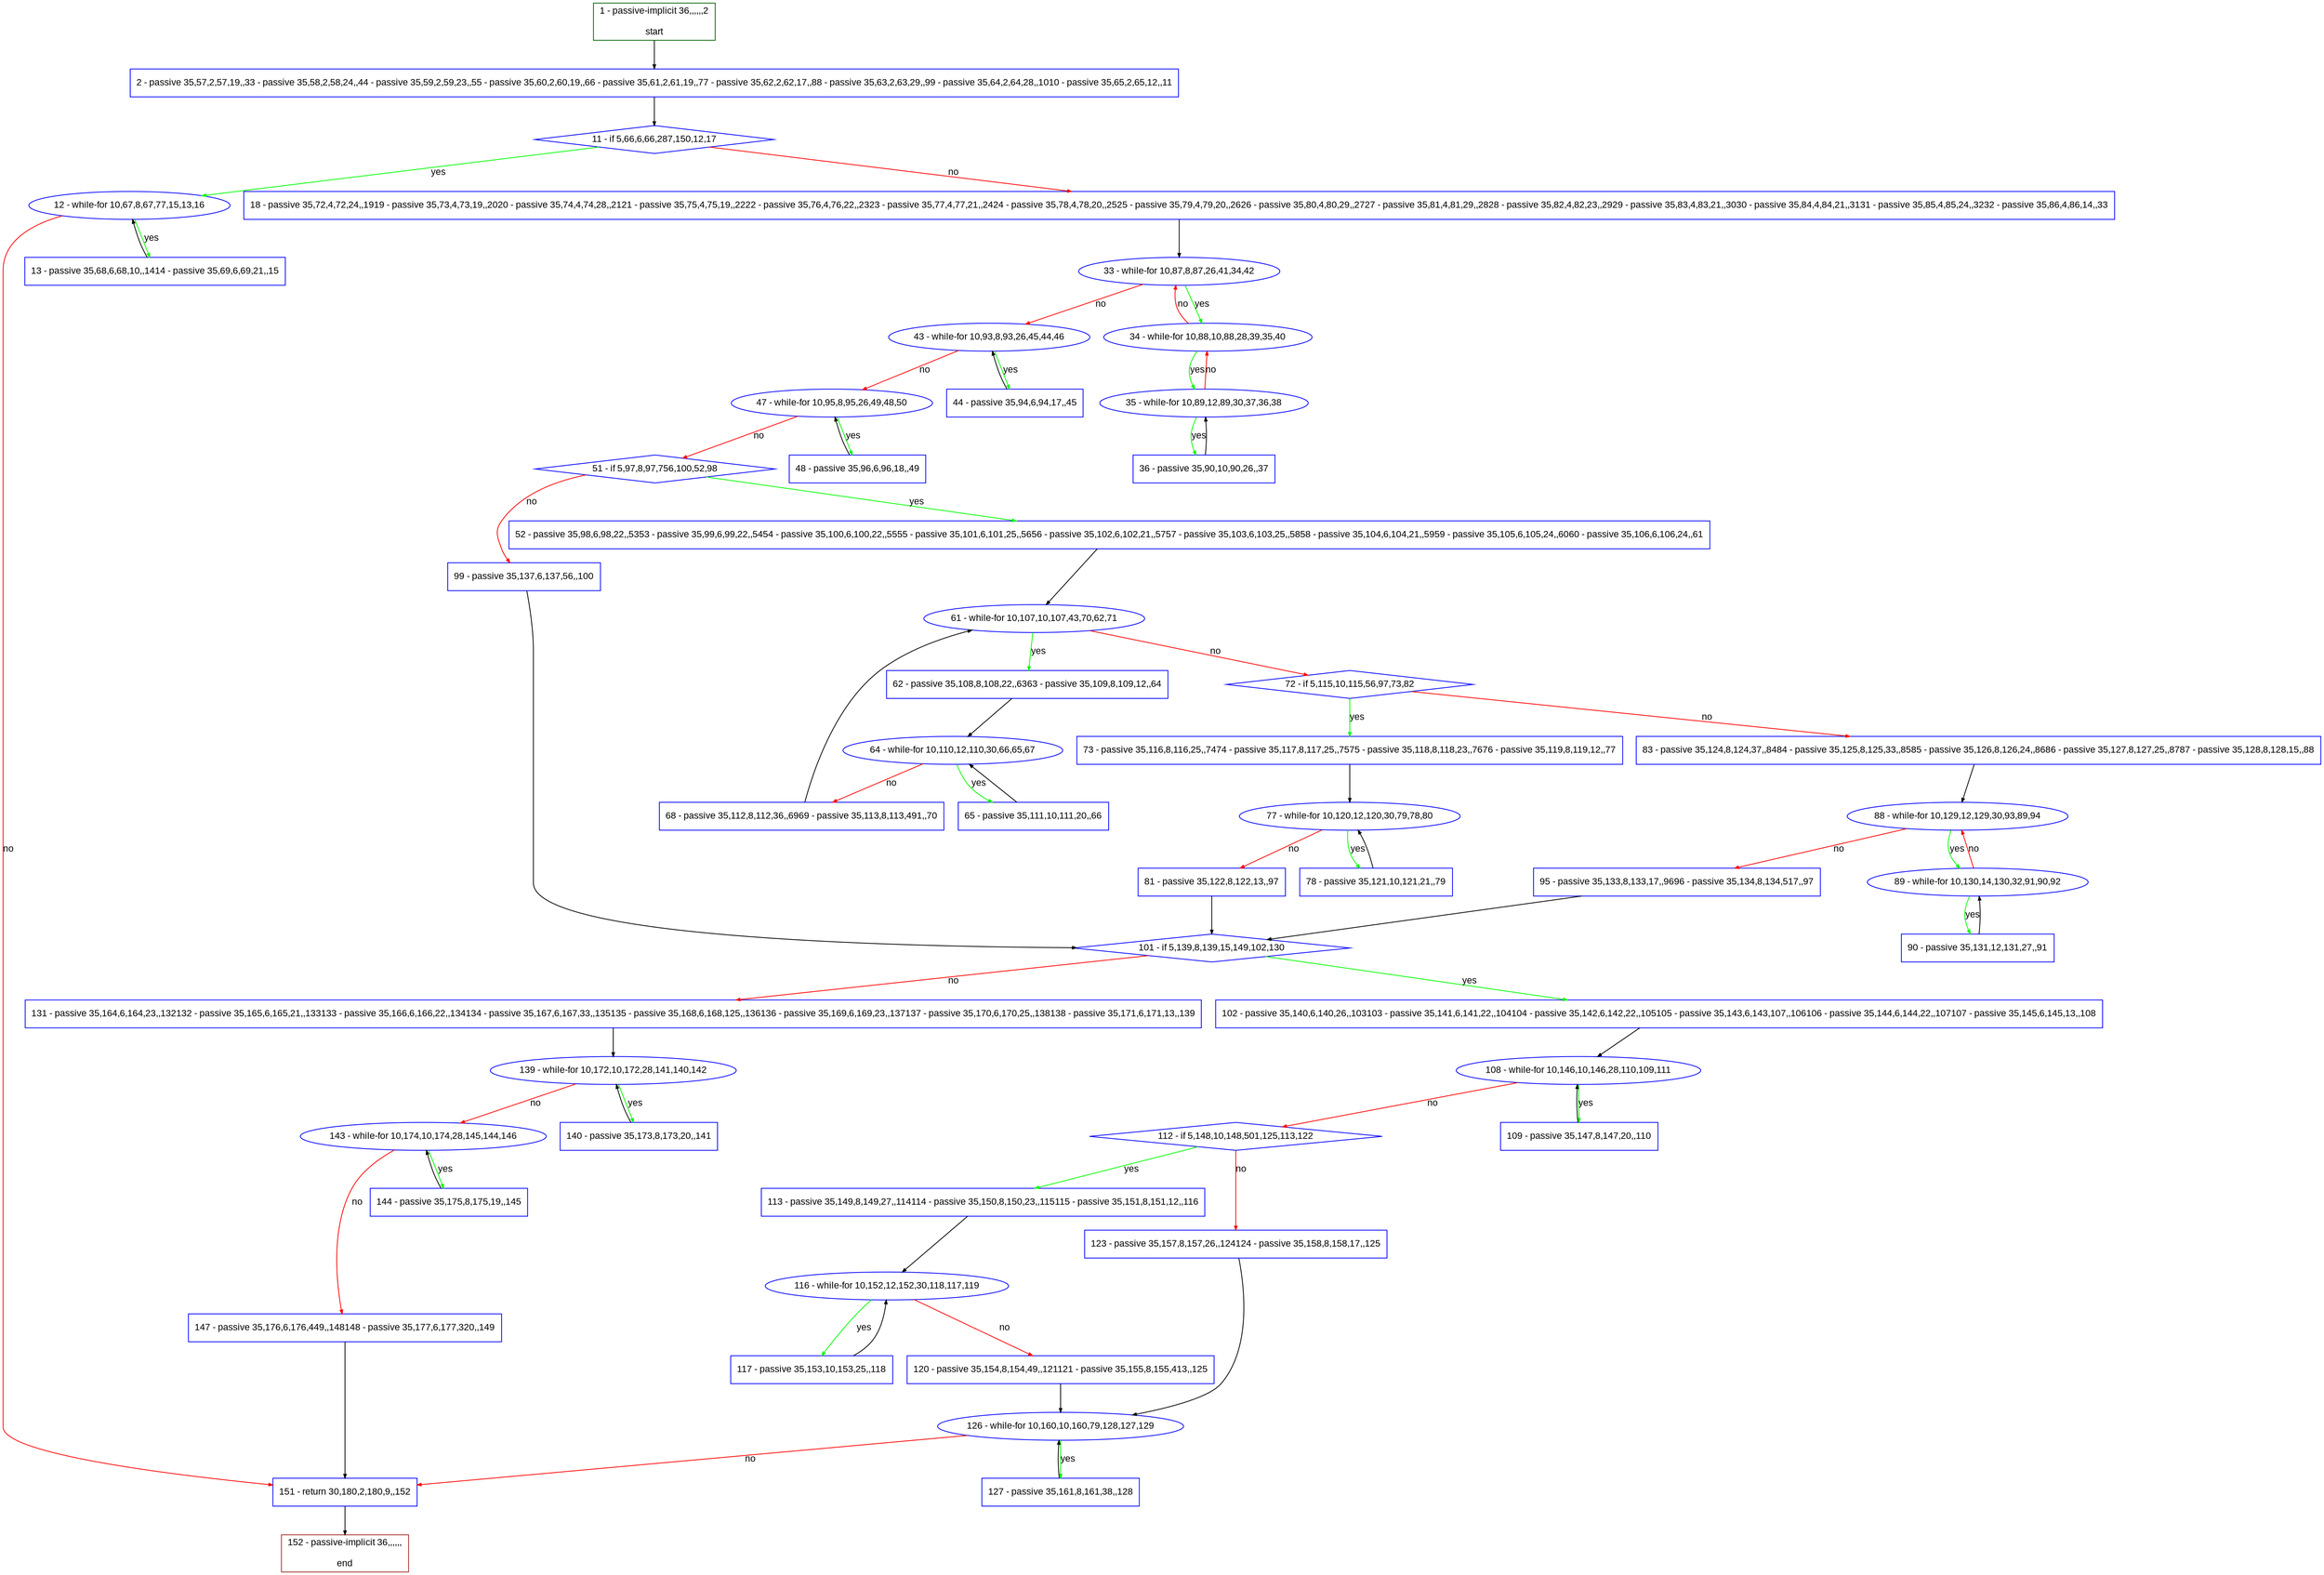 digraph "" {
  graph [pack="true", label="", fontsize="12", packmode="clust", fontname="Arial", fillcolor="#FFFFCC", bgcolor="white", style="rounded,filled", compound="true"];
  node [node_initialized="no", label="", color="grey", fontsize="12", fillcolor="white", fontname="Arial", style="filled", shape="rectangle", compound="true", fixedsize="false"];
  edge [fontcolor="black", arrowhead="normal", arrowtail="none", arrowsize="0.5", ltail="", label="", color="black", fontsize="12", lhead="", fontname="Arial", dir="forward", compound="true"];
  __N1 [label="2 - passive 35,57,2,57,19,,33 - passive 35,58,2,58,24,,44 - passive 35,59,2,59,23,,55 - passive 35,60,2,60,19,,66 - passive 35,61,2,61,19,,77 - passive 35,62,2,62,17,,88 - passive 35,63,2,63,29,,99 - passive 35,64,2,64,28,,1010 - passive 35,65,2,65,12,,11", color="#0000ff", fillcolor="#ffffff", style="filled", shape="box"];
  __N2 [label="1 - passive-implicit 36,,,,,,2\n\nstart", color="#006400", fillcolor="#ffffff", style="filled", shape="box"];
  __N3 [label="11 - if 5,66,6,66,287,150,12,17", color="#0000ff", fillcolor="#ffffff", style="filled", shape="diamond"];
  __N4 [label="12 - while-for 10,67,8,67,77,15,13,16", color="#0000ff", fillcolor="#ffffff", style="filled", shape="oval"];
  __N5 [label="18 - passive 35,72,4,72,24,,1919 - passive 35,73,4,73,19,,2020 - passive 35,74,4,74,28,,2121 - passive 35,75,4,75,19,,2222 - passive 35,76,4,76,22,,2323 - passive 35,77,4,77,21,,2424 - passive 35,78,4,78,20,,2525 - passive 35,79,4,79,20,,2626 - passive 35,80,4,80,29,,2727 - passive 35,81,4,81,29,,2828 - passive 35,82,4,82,23,,2929 - passive 35,83,4,83,21,,3030 - passive 35,84,4,84,21,,3131 - passive 35,85,4,85,24,,3232 - passive 35,86,4,86,14,,33", color="#0000ff", fillcolor="#ffffff", style="filled", shape="box"];
  __N6 [label="13 - passive 35,68,6,68,10,,1414 - passive 35,69,6,69,21,,15", color="#0000ff", fillcolor="#ffffff", style="filled", shape="box"];
  __N7 [label="151 - return 30,180,2,180,9,,152", color="#0000ff", fillcolor="#ffffff", style="filled", shape="box"];
  __N8 [label="33 - while-for 10,87,8,87,26,41,34,42", color="#0000ff", fillcolor="#ffffff", style="filled", shape="oval"];
  __N9 [label="34 - while-for 10,88,10,88,28,39,35,40", color="#0000ff", fillcolor="#ffffff", style="filled", shape="oval"];
  __N10 [label="43 - while-for 10,93,8,93,26,45,44,46", color="#0000ff", fillcolor="#ffffff", style="filled", shape="oval"];
  __N11 [label="35 - while-for 10,89,12,89,30,37,36,38", color="#0000ff", fillcolor="#ffffff", style="filled", shape="oval"];
  __N12 [label="36 - passive 35,90,10,90,26,,37", color="#0000ff", fillcolor="#ffffff", style="filled", shape="box"];
  __N13 [label="44 - passive 35,94,6,94,17,,45", color="#0000ff", fillcolor="#ffffff", style="filled", shape="box"];
  __N14 [label="47 - while-for 10,95,8,95,26,49,48,50", color="#0000ff", fillcolor="#ffffff", style="filled", shape="oval"];
  __N15 [label="48 - passive 35,96,6,96,18,,49", color="#0000ff", fillcolor="#ffffff", style="filled", shape="box"];
  __N16 [label="51 - if 5,97,8,97,756,100,52,98", color="#0000ff", fillcolor="#ffffff", style="filled", shape="diamond"];
  __N17 [label="52 - passive 35,98,6,98,22,,5353 - passive 35,99,6,99,22,,5454 - passive 35,100,6,100,22,,5555 - passive 35,101,6,101,25,,5656 - passive 35,102,6,102,21,,5757 - passive 35,103,6,103,25,,5858 - passive 35,104,6,104,21,,5959 - passive 35,105,6,105,24,,6060 - passive 35,106,6,106,24,,61", color="#0000ff", fillcolor="#ffffff", style="filled", shape="box"];
  __N18 [label="99 - passive 35,137,6,137,56,,100", color="#0000ff", fillcolor="#ffffff", style="filled", shape="box"];
  __N19 [label="61 - while-for 10,107,10,107,43,70,62,71", color="#0000ff", fillcolor="#ffffff", style="filled", shape="oval"];
  __N20 [label="62 - passive 35,108,8,108,22,,6363 - passive 35,109,8,109,12,,64", color="#0000ff", fillcolor="#ffffff", style="filled", shape="box"];
  __N21 [label="72 - if 5,115,10,115,56,97,73,82", color="#0000ff", fillcolor="#ffffff", style="filled", shape="diamond"];
  __N22 [label="64 - while-for 10,110,12,110,30,66,65,67", color="#0000ff", fillcolor="#ffffff", style="filled", shape="oval"];
  __N23 [label="65 - passive 35,111,10,111,20,,66", color="#0000ff", fillcolor="#ffffff", style="filled", shape="box"];
  __N24 [label="68 - passive 35,112,8,112,36,,6969 - passive 35,113,8,113,491,,70", color="#0000ff", fillcolor="#ffffff", style="filled", shape="box"];
  __N25 [label="73 - passive 35,116,8,116,25,,7474 - passive 35,117,8,117,25,,7575 - passive 35,118,8,118,23,,7676 - passive 35,119,8,119,12,,77", color="#0000ff", fillcolor="#ffffff", style="filled", shape="box"];
  __N26 [label="83 - passive 35,124,8,124,37,,8484 - passive 35,125,8,125,33,,8585 - passive 35,126,8,126,24,,8686 - passive 35,127,8,127,25,,8787 - passive 35,128,8,128,15,,88", color="#0000ff", fillcolor="#ffffff", style="filled", shape="box"];
  __N27 [label="77 - while-for 10,120,12,120,30,79,78,80", color="#0000ff", fillcolor="#ffffff", style="filled", shape="oval"];
  __N28 [label="78 - passive 35,121,10,121,21,,79", color="#0000ff", fillcolor="#ffffff", style="filled", shape="box"];
  __N29 [label="81 - passive 35,122,8,122,13,,97", color="#0000ff", fillcolor="#ffffff", style="filled", shape="box"];
  __N30 [label="101 - if 5,139,8,139,15,149,102,130", color="#0000ff", fillcolor="#ffffff", style="filled", shape="diamond"];
  __N31 [label="88 - while-for 10,129,12,129,30,93,89,94", color="#0000ff", fillcolor="#ffffff", style="filled", shape="oval"];
  __N32 [label="89 - while-for 10,130,14,130,32,91,90,92", color="#0000ff", fillcolor="#ffffff", style="filled", shape="oval"];
  __N33 [label="95 - passive 35,133,8,133,17,,9696 - passive 35,134,8,134,517,,97", color="#0000ff", fillcolor="#ffffff", style="filled", shape="box"];
  __N34 [label="90 - passive 35,131,12,131,27,,91", color="#0000ff", fillcolor="#ffffff", style="filled", shape="box"];
  __N35 [label="102 - passive 35,140,6,140,26,,103103 - passive 35,141,6,141,22,,104104 - passive 35,142,6,142,22,,105105 - passive 35,143,6,143,107,,106106 - passive 35,144,6,144,22,,107107 - passive 35,145,6,145,13,,108", color="#0000ff", fillcolor="#ffffff", style="filled", shape="box"];
  __N36 [label="131 - passive 35,164,6,164,23,,132132 - passive 35,165,6,165,21,,133133 - passive 35,166,6,166,22,,134134 - passive 35,167,6,167,33,,135135 - passive 35,168,6,168,125,,136136 - passive 35,169,6,169,23,,137137 - passive 35,170,6,170,25,,138138 - passive 35,171,6,171,13,,139", color="#0000ff", fillcolor="#ffffff", style="filled", shape="box"];
  __N37 [label="108 - while-for 10,146,10,146,28,110,109,111", color="#0000ff", fillcolor="#ffffff", style="filled", shape="oval"];
  __N38 [label="109 - passive 35,147,8,147,20,,110", color="#0000ff", fillcolor="#ffffff", style="filled", shape="box"];
  __N39 [label="112 - if 5,148,10,148,501,125,113,122", color="#0000ff", fillcolor="#ffffff", style="filled", shape="diamond"];
  __N40 [label="113 - passive 35,149,8,149,27,,114114 - passive 35,150,8,150,23,,115115 - passive 35,151,8,151,12,,116", color="#0000ff", fillcolor="#ffffff", style="filled", shape="box"];
  __N41 [label="123 - passive 35,157,8,157,26,,124124 - passive 35,158,8,158,17,,125", color="#0000ff", fillcolor="#ffffff", style="filled", shape="box"];
  __N42 [label="116 - while-for 10,152,12,152,30,118,117,119", color="#0000ff", fillcolor="#ffffff", style="filled", shape="oval"];
  __N43 [label="117 - passive 35,153,10,153,25,,118", color="#0000ff", fillcolor="#ffffff", style="filled", shape="box"];
  __N44 [label="120 - passive 35,154,8,154,49,,121121 - passive 35,155,8,155,413,,125", color="#0000ff", fillcolor="#ffffff", style="filled", shape="box"];
  __N45 [label="126 - while-for 10,160,10,160,79,128,127,129", color="#0000ff", fillcolor="#ffffff", style="filled", shape="oval"];
  __N46 [label="127 - passive 35,161,8,161,38,,128", color="#0000ff", fillcolor="#ffffff", style="filled", shape="box"];
  __N47 [label="139 - while-for 10,172,10,172,28,141,140,142", color="#0000ff", fillcolor="#ffffff", style="filled", shape="oval"];
  __N48 [label="140 - passive 35,173,8,173,20,,141", color="#0000ff", fillcolor="#ffffff", style="filled", shape="box"];
  __N49 [label="143 - while-for 10,174,10,174,28,145,144,146", color="#0000ff", fillcolor="#ffffff", style="filled", shape="oval"];
  __N50 [label="144 - passive 35,175,8,175,19,,145", color="#0000ff", fillcolor="#ffffff", style="filled", shape="box"];
  __N51 [label="147 - passive 35,176,6,176,449,,148148 - passive 35,177,6,177,320,,149", color="#0000ff", fillcolor="#ffffff", style="filled", shape="box"];
  __N52 [label="152 - passive-implicit 36,,,,,,\n\nend", color="#a52a2a", fillcolor="#ffffff", style="filled", shape="box"];
  __N2 -> __N1 [arrowhead="normal", arrowtail="none", color="#000000", label="", dir="forward"];
  __N1 -> __N3 [arrowhead="normal", arrowtail="none", color="#000000", label="", dir="forward"];
  __N3 -> __N4 [arrowhead="normal", arrowtail="none", color="#00ff00", label="yes", dir="forward"];
  __N3 -> __N5 [arrowhead="normal", arrowtail="none", color="#ff0000", label="no", dir="forward"];
  __N4 -> __N6 [arrowhead="normal", arrowtail="none", color="#00ff00", label="yes", dir="forward"];
  __N6 -> __N4 [arrowhead="normal", arrowtail="none", color="#000000", label="", dir="forward"];
  __N4 -> __N7 [arrowhead="normal", arrowtail="none", color="#ff0000", label="no", dir="forward"];
  __N5 -> __N8 [arrowhead="normal", arrowtail="none", color="#000000", label="", dir="forward"];
  __N8 -> __N9 [arrowhead="normal", arrowtail="none", color="#00ff00", label="yes", dir="forward"];
  __N9 -> __N8 [arrowhead="normal", arrowtail="none", color="#ff0000", label="no", dir="forward"];
  __N8 -> __N10 [arrowhead="normal", arrowtail="none", color="#ff0000", label="no", dir="forward"];
  __N9 -> __N11 [arrowhead="normal", arrowtail="none", color="#00ff00", label="yes", dir="forward"];
  __N11 -> __N9 [arrowhead="normal", arrowtail="none", color="#ff0000", label="no", dir="forward"];
  __N11 -> __N12 [arrowhead="normal", arrowtail="none", color="#00ff00", label="yes", dir="forward"];
  __N12 -> __N11 [arrowhead="normal", arrowtail="none", color="#000000", label="", dir="forward"];
  __N10 -> __N13 [arrowhead="normal", arrowtail="none", color="#00ff00", label="yes", dir="forward"];
  __N13 -> __N10 [arrowhead="normal", arrowtail="none", color="#000000", label="", dir="forward"];
  __N10 -> __N14 [arrowhead="normal", arrowtail="none", color="#ff0000", label="no", dir="forward"];
  __N14 -> __N15 [arrowhead="normal", arrowtail="none", color="#00ff00", label="yes", dir="forward"];
  __N15 -> __N14 [arrowhead="normal", arrowtail="none", color="#000000", label="", dir="forward"];
  __N14 -> __N16 [arrowhead="normal", arrowtail="none", color="#ff0000", label="no", dir="forward"];
  __N16 -> __N17 [arrowhead="normal", arrowtail="none", color="#00ff00", label="yes", dir="forward"];
  __N16 -> __N18 [arrowhead="normal", arrowtail="none", color="#ff0000", label="no", dir="forward"];
  __N17 -> __N19 [arrowhead="normal", arrowtail="none", color="#000000", label="", dir="forward"];
  __N19 -> __N20 [arrowhead="normal", arrowtail="none", color="#00ff00", label="yes", dir="forward"];
  __N19 -> __N21 [arrowhead="normal", arrowtail="none", color="#ff0000", label="no", dir="forward"];
  __N20 -> __N22 [arrowhead="normal", arrowtail="none", color="#000000", label="", dir="forward"];
  __N22 -> __N23 [arrowhead="normal", arrowtail="none", color="#00ff00", label="yes", dir="forward"];
  __N23 -> __N22 [arrowhead="normal", arrowtail="none", color="#000000", label="", dir="forward"];
  __N22 -> __N24 [arrowhead="normal", arrowtail="none", color="#ff0000", label="no", dir="forward"];
  __N24 -> __N19 [arrowhead="normal", arrowtail="none", color="#000000", label="", dir="forward"];
  __N21 -> __N25 [arrowhead="normal", arrowtail="none", color="#00ff00", label="yes", dir="forward"];
  __N21 -> __N26 [arrowhead="normal", arrowtail="none", color="#ff0000", label="no", dir="forward"];
  __N25 -> __N27 [arrowhead="normal", arrowtail="none", color="#000000", label="", dir="forward"];
  __N27 -> __N28 [arrowhead="normal", arrowtail="none", color="#00ff00", label="yes", dir="forward"];
  __N28 -> __N27 [arrowhead="normal", arrowtail="none", color="#000000", label="", dir="forward"];
  __N27 -> __N29 [arrowhead="normal", arrowtail="none", color="#ff0000", label="no", dir="forward"];
  __N29 -> __N30 [arrowhead="normal", arrowtail="none", color="#000000", label="", dir="forward"];
  __N26 -> __N31 [arrowhead="normal", arrowtail="none", color="#000000", label="", dir="forward"];
  __N31 -> __N32 [arrowhead="normal", arrowtail="none", color="#00ff00", label="yes", dir="forward"];
  __N32 -> __N31 [arrowhead="normal", arrowtail="none", color="#ff0000", label="no", dir="forward"];
  __N31 -> __N33 [arrowhead="normal", arrowtail="none", color="#ff0000", label="no", dir="forward"];
  __N32 -> __N34 [arrowhead="normal", arrowtail="none", color="#00ff00", label="yes", dir="forward"];
  __N34 -> __N32 [arrowhead="normal", arrowtail="none", color="#000000", label="", dir="forward"];
  __N33 -> __N30 [arrowhead="normal", arrowtail="none", color="#000000", label="", dir="forward"];
  __N18 -> __N30 [arrowhead="normal", arrowtail="none", color="#000000", label="", dir="forward"];
  __N30 -> __N35 [arrowhead="normal", arrowtail="none", color="#00ff00", label="yes", dir="forward"];
  __N30 -> __N36 [arrowhead="normal", arrowtail="none", color="#ff0000", label="no", dir="forward"];
  __N35 -> __N37 [arrowhead="normal", arrowtail="none", color="#000000", label="", dir="forward"];
  __N37 -> __N38 [arrowhead="normal", arrowtail="none", color="#00ff00", label="yes", dir="forward"];
  __N38 -> __N37 [arrowhead="normal", arrowtail="none", color="#000000", label="", dir="forward"];
  __N37 -> __N39 [arrowhead="normal", arrowtail="none", color="#ff0000", label="no", dir="forward"];
  __N39 -> __N40 [arrowhead="normal", arrowtail="none", color="#00ff00", label="yes", dir="forward"];
  __N39 -> __N41 [arrowhead="normal", arrowtail="none", color="#ff0000", label="no", dir="forward"];
  __N40 -> __N42 [arrowhead="normal", arrowtail="none", color="#000000", label="", dir="forward"];
  __N42 -> __N43 [arrowhead="normal", arrowtail="none", color="#00ff00", label="yes", dir="forward"];
  __N43 -> __N42 [arrowhead="normal", arrowtail="none", color="#000000", label="", dir="forward"];
  __N42 -> __N44 [arrowhead="normal", arrowtail="none", color="#ff0000", label="no", dir="forward"];
  __N44 -> __N45 [arrowhead="normal", arrowtail="none", color="#000000", label="", dir="forward"];
  __N41 -> __N45 [arrowhead="normal", arrowtail="none", color="#000000", label="", dir="forward"];
  __N45 -> __N46 [arrowhead="normal", arrowtail="none", color="#00ff00", label="yes", dir="forward"];
  __N46 -> __N45 [arrowhead="normal", arrowtail="none", color="#000000", label="", dir="forward"];
  __N45 -> __N7 [arrowhead="normal", arrowtail="none", color="#ff0000", label="no", dir="forward"];
  __N36 -> __N47 [arrowhead="normal", arrowtail="none", color="#000000", label="", dir="forward"];
  __N47 -> __N48 [arrowhead="normal", arrowtail="none", color="#00ff00", label="yes", dir="forward"];
  __N48 -> __N47 [arrowhead="normal", arrowtail="none", color="#000000", label="", dir="forward"];
  __N47 -> __N49 [arrowhead="normal", arrowtail="none", color="#ff0000", label="no", dir="forward"];
  __N49 -> __N50 [arrowhead="normal", arrowtail="none", color="#00ff00", label="yes", dir="forward"];
  __N50 -> __N49 [arrowhead="normal", arrowtail="none", color="#000000", label="", dir="forward"];
  __N49 -> __N51 [arrowhead="normal", arrowtail="none", color="#ff0000", label="no", dir="forward"];
  __N51 -> __N7 [arrowhead="normal", arrowtail="none", color="#000000", label="", dir="forward"];
  __N7 -> __N52 [arrowhead="normal", arrowtail="none", color="#000000", label="", dir="forward"];
}
